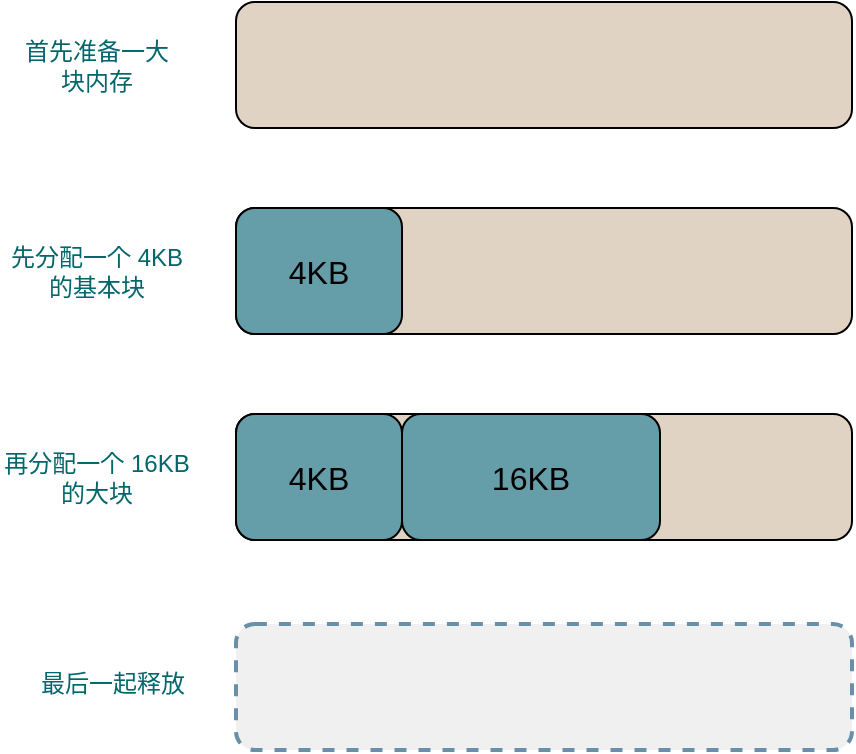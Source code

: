 <mxfile>
    <diagram id="YQEeyEsAXImCTdxHAv1M" name="第 1 页">
        <mxGraphModel dx="417" dy="514" grid="0" gridSize="10" guides="1" tooltips="1" connect="1" arrows="1" fold="1" page="1" pageScale="1" pageWidth="2339" pageHeight="3300" background="#ffffff" math="0" shadow="0">
            <root>
                <mxCell id="0"/>
                <mxCell id="1" parent="0"/>
                <mxCell id="67" value="" style="rounded=1;whiteSpace=wrap;html=1;fontSize=16;fillColor=#E0D3C3;" vertex="1" parent="1">
                    <mxGeometry x="267" y="111" width="308" height="63" as="geometry"/>
                </mxCell>
                <mxCell id="68" value="&lt;font color=&quot;#02666b&quot;&gt;首先准备一大块内存&lt;/font&gt;" style="text;html=1;strokeColor=none;fillColor=none;align=center;verticalAlign=middle;whiteSpace=wrap;rounded=0;labelBackgroundColor=none;fontColor=#013E41;" vertex="1" parent="1">
                    <mxGeometry x="157" y="128" width="81" height="29.5" as="geometry"/>
                </mxCell>
                <mxCell id="73" value="&lt;font color=&quot;#02666b&quot;&gt;先分配一个 4KB 的基本块&lt;/font&gt;" style="text;html=1;strokeColor=none;fillColor=none;align=center;verticalAlign=middle;whiteSpace=wrap;rounded=0;labelBackgroundColor=none;fontColor=#013E41;" vertex="1" parent="1">
                    <mxGeometry x="149" y="230.75" width="97" height="29.5" as="geometry"/>
                </mxCell>
                <mxCell id="75" value="&lt;font color=&quot;#02666b&quot;&gt;再分配一个 16KB 的大块&lt;/font&gt;" style="text;html=1;strokeColor=none;fillColor=none;align=center;verticalAlign=middle;whiteSpace=wrap;rounded=0;labelBackgroundColor=none;fontColor=#013E41;" vertex="1" parent="1">
                    <mxGeometry x="149" y="333.75" width="97" height="29.5" as="geometry"/>
                </mxCell>
                <mxCell id="76" value="" style="group" vertex="1" connectable="0" parent="1">
                    <mxGeometry x="267" y="214" width="308" height="63" as="geometry"/>
                </mxCell>
                <mxCell id="70" value="" style="rounded=1;whiteSpace=wrap;html=1;fontSize=16;fillColor=#E0D3C3;" vertex="1" parent="76">
                    <mxGeometry width="308" height="63" as="geometry"/>
                </mxCell>
                <mxCell id="79" value="4KB" style="rounded=1;whiteSpace=wrap;html=1;fontSize=16;fillColor=#659DA8;fontColor=default;labelBackgroundColor=none;" vertex="1" parent="76">
                    <mxGeometry width="83" height="63" as="geometry"/>
                </mxCell>
                <mxCell id="77" value="" style="rounded=1;whiteSpace=wrap;html=1;fontSize=16;fillColor=#E0D3C3;" vertex="1" parent="1">
                    <mxGeometry x="267" y="317" width="308" height="63" as="geometry"/>
                </mxCell>
                <mxCell id="80" value="4KB" style="rounded=1;whiteSpace=wrap;html=1;fontSize=16;fillColor=#659DA8;fontColor=default;labelBackgroundColor=none;" vertex="1" parent="1">
                    <mxGeometry x="267" y="317" width="83" height="63" as="geometry"/>
                </mxCell>
                <mxCell id="81" value="16KB" style="rounded=1;whiteSpace=wrap;html=1;fontSize=16;fillColor=#659DA8;fontColor=default;labelBackgroundColor=none;" vertex="1" parent="1">
                    <mxGeometry x="350" y="317" width="129" height="63" as="geometry"/>
                </mxCell>
                <mxCell id="82" value="&lt;font color=&quot;#02666b&quot;&gt;最后一起释放&lt;/font&gt;" style="text;html=1;strokeColor=none;fillColor=none;align=center;verticalAlign=middle;whiteSpace=wrap;rounded=0;labelBackgroundColor=none;fontColor=#013E41;" vertex="1" parent="1">
                    <mxGeometry x="157" y="437" width="97" height="29.5" as="geometry"/>
                </mxCell>
                <mxCell id="83" value="" style="rounded=1;whiteSpace=wrap;html=1;fontSize=16;fillColor=#F0F0F0;strokeWidth=2;dashed=1;strokeColor=#6A8FA8;" vertex="1" parent="1">
                    <mxGeometry x="267" y="422" width="308" height="63" as="geometry"/>
                </mxCell>
            </root>
        </mxGraphModel>
    </diagram>
</mxfile>